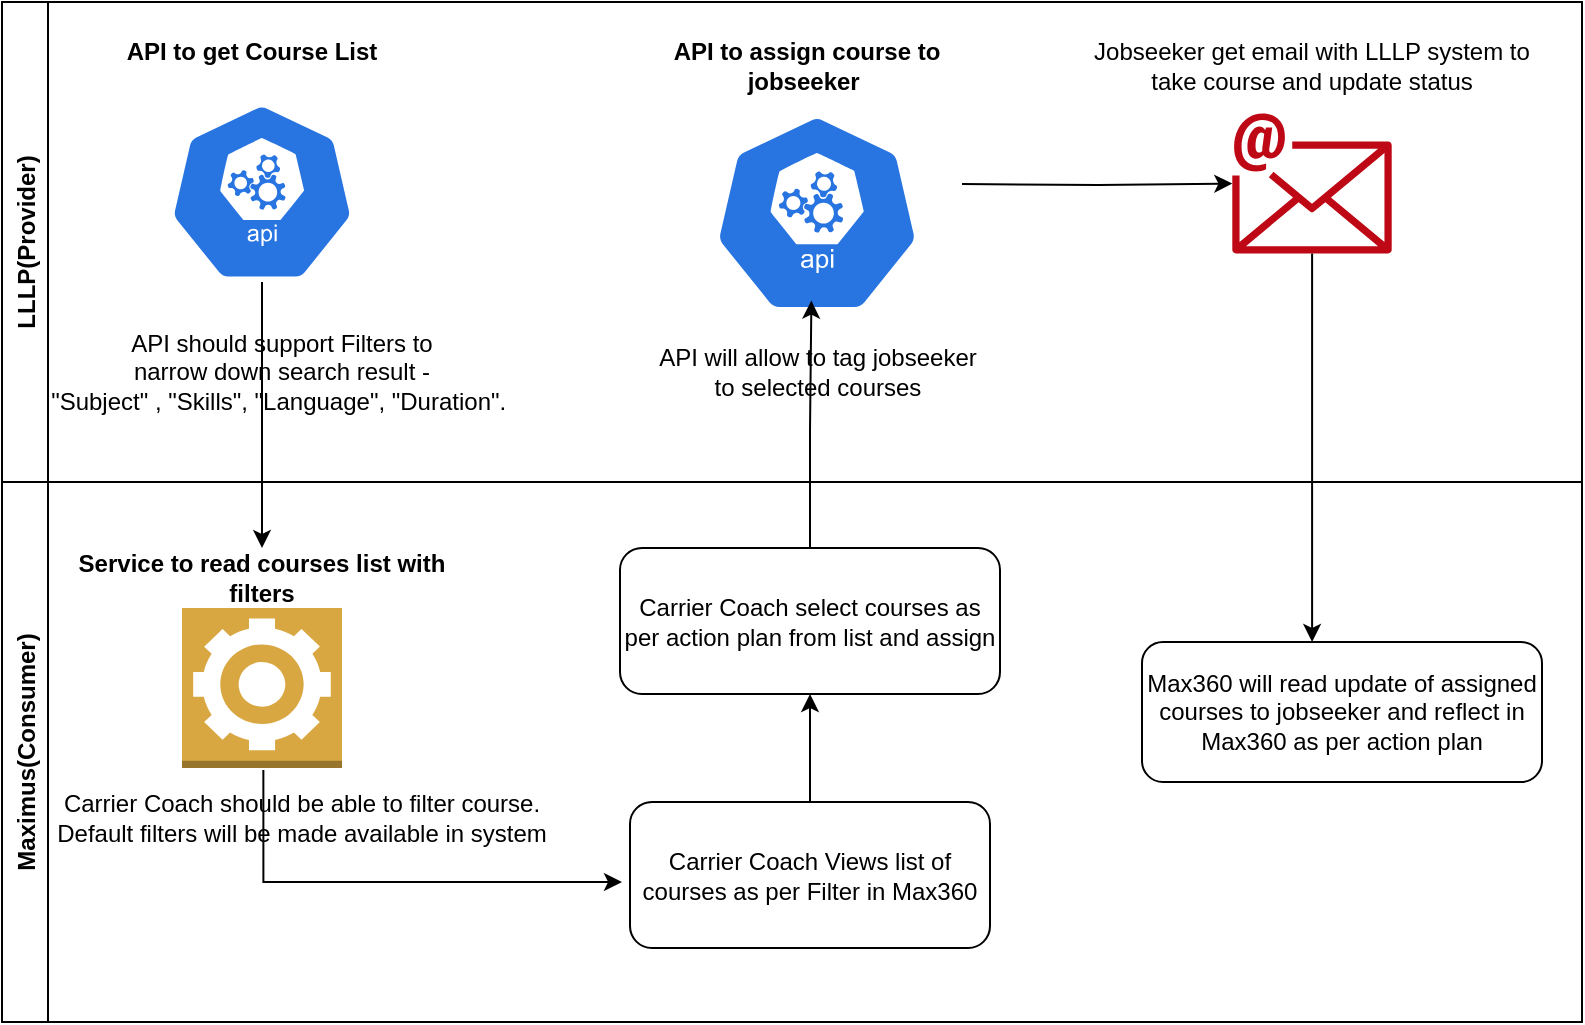 <mxfile version="20.3.0" type="github">
  <diagram id="eQsPHT9Uh_qtsqG_BhwN" name="Page-1">
    <mxGraphModel dx="1406" dy="792" grid="1" gridSize="10" guides="1" tooltips="1" connect="1" arrows="1" fold="1" page="1" pageScale="1" pageWidth="850" pageHeight="1100" math="0" shadow="0">
      <root>
        <mxCell id="0" />
        <mxCell id="1" parent="0" />
        <mxCell id="k0tY8qYlLfU_y4kBErJs-49" value="LLLP(Provider)" style="swimlane;horizontal=0;" vertex="1" parent="1">
          <mxGeometry x="40" y="90" width="790" height="240" as="geometry" />
        </mxCell>
        <mxCell id="k0tY8qYlLfU_y4kBErJs-52" value="" style="sketch=0;html=1;dashed=0;whitespace=wrap;fillColor=#2875E2;strokeColor=#ffffff;points=[[0.005,0.63,0],[0.1,0.2,0],[0.9,0.2,0],[0.5,0,0],[0.995,0.63,0],[0.72,0.99,0],[0.5,1,0],[0.28,0.99,0]];shape=mxgraph.kubernetes.icon;prIcon=api" vertex="1" parent="k0tY8qYlLfU_y4kBErJs-49">
          <mxGeometry x="70" y="50" width="120" height="90" as="geometry" />
        </mxCell>
        <mxCell id="k0tY8qYlLfU_y4kBErJs-53" value="&lt;b&gt;API to get Course List&lt;/b&gt;" style="text;html=1;strokeColor=none;fillColor=none;align=center;verticalAlign=middle;whiteSpace=wrap;rounded=0;" vertex="1" parent="k0tY8qYlLfU_y4kBErJs-49">
          <mxGeometry x="60" y="10" width="130" height="30" as="geometry" />
        </mxCell>
        <mxCell id="k0tY8qYlLfU_y4kBErJs-55" value="API should support Filters to &lt;br&gt;narrow down search result - &lt;br&gt;&quot;Subject&quot; , &quot;Skills&quot;, &quot;Language&quot;, &quot;Duration&quot;.&amp;nbsp;" style="text;html=1;strokeColor=none;fillColor=none;align=center;verticalAlign=middle;whiteSpace=wrap;rounded=0;" vertex="1" parent="k0tY8qYlLfU_y4kBErJs-49">
          <mxGeometry y="150" width="280" height="70" as="geometry" />
        </mxCell>
        <mxCell id="k0tY8qYlLfU_y4kBErJs-79" style="edgeStyle=orthogonalEdgeStyle;rounded=0;orthogonalLoop=1;jettySize=auto;html=1;" edge="1" parent="k0tY8qYlLfU_y4kBErJs-49" target="k0tY8qYlLfU_y4kBErJs-67">
          <mxGeometry relative="1" as="geometry">
            <mxPoint x="480" y="91" as="sourcePoint" />
          </mxGeometry>
        </mxCell>
        <mxCell id="k0tY8qYlLfU_y4kBErJs-64" value="" style="sketch=0;html=1;dashed=0;whitespace=wrap;fillColor=#2875E2;strokeColor=#ffffff;points=[[0.005,0.63,0],[0.1,0.2,0],[0.9,0.2,0],[0.5,0,0],[0.995,0.63,0],[0.72,0.99,0],[0.5,1,0],[0.28,0.99,0]];shape=mxgraph.kubernetes.icon;prIcon=api" vertex="1" parent="k0tY8qYlLfU_y4kBErJs-49">
          <mxGeometry x="337.5" y="55.5" width="140" height="100" as="geometry" />
        </mxCell>
        <mxCell id="k0tY8qYlLfU_y4kBErJs-65" value="&lt;b&gt;API to assign course to jobseeker&amp;nbsp;&lt;/b&gt;" style="text;html=1;strokeColor=none;fillColor=none;align=center;verticalAlign=middle;whiteSpace=wrap;rounded=0;" vertex="1" parent="k0tY8qYlLfU_y4kBErJs-49">
          <mxGeometry x="310" y="17" width="185" height="30" as="geometry" />
        </mxCell>
        <mxCell id="k0tY8qYlLfU_y4kBErJs-66" value="API will allow to tag jobseeker &lt;br&gt;to selected courses" style="text;html=1;strokeColor=none;fillColor=none;align=center;verticalAlign=middle;whiteSpace=wrap;rounded=0;" vertex="1" parent="k0tY8qYlLfU_y4kBErJs-49">
          <mxGeometry x="307.5" y="160" width="200" height="50" as="geometry" />
        </mxCell>
        <mxCell id="k0tY8qYlLfU_y4kBErJs-67" value="" style="sketch=0;outlineConnect=0;fontColor=#232F3E;gradientColor=none;fillColor=#BF0816;strokeColor=none;dashed=0;verticalLabelPosition=bottom;verticalAlign=top;align=center;html=1;fontSize=12;fontStyle=0;aspect=fixed;shape=mxgraph.aws4.email;" vertex="1" parent="k0tY8qYlLfU_y4kBErJs-49">
          <mxGeometry x="615.15" y="55.5" width="79.7" height="70.5" as="geometry" />
        </mxCell>
        <mxCell id="k0tY8qYlLfU_y4kBErJs-68" value="Jobseeker get email with LLLP system to take course and update status" style="text;html=1;strokeColor=none;fillColor=none;align=center;verticalAlign=middle;whiteSpace=wrap;rounded=0;" vertex="1" parent="k0tY8qYlLfU_y4kBErJs-49">
          <mxGeometry x="540" y="17" width="230" height="30" as="geometry" />
        </mxCell>
        <mxCell id="k0tY8qYlLfU_y4kBErJs-50" value="Maximus(Consumer)" style="swimlane;horizontal=0;" vertex="1" parent="1">
          <mxGeometry x="40" y="330" width="790" height="270" as="geometry" />
        </mxCell>
        <mxCell id="k0tY8qYlLfU_y4kBErJs-73" style="edgeStyle=orthogonalEdgeStyle;rounded=0;orthogonalLoop=1;jettySize=auto;html=1;exitX=0.431;exitY=0.02;exitDx=0;exitDy=0;exitPerimeter=0;" edge="1" parent="k0tY8qYlLfU_y4kBErJs-50" source="k0tY8qYlLfU_y4kBErJs-60">
          <mxGeometry relative="1" as="geometry">
            <mxPoint x="310" y="200" as="targetPoint" />
            <Array as="points">
              <mxPoint x="131" y="200" />
            </Array>
          </mxGeometry>
        </mxCell>
        <mxCell id="k0tY8qYlLfU_y4kBErJs-58" value="" style="outlineConnect=0;dashed=0;verticalLabelPosition=bottom;verticalAlign=top;align=center;html=1;shape=mxgraph.aws3.worker;fillColor=#D9A741;gradientColor=none;" vertex="1" parent="k0tY8qYlLfU_y4kBErJs-50">
          <mxGeometry x="90" y="63" width="80" height="80" as="geometry" />
        </mxCell>
        <mxCell id="k0tY8qYlLfU_y4kBErJs-59" value="&lt;b&gt;Service to read courses list with filters&lt;/b&gt;" style="text;html=1;strokeColor=none;fillColor=none;align=center;verticalAlign=middle;whiteSpace=wrap;rounded=0;" vertex="1" parent="k0tY8qYlLfU_y4kBErJs-50">
          <mxGeometry x="20" y="33" width="220" height="30" as="geometry" />
        </mxCell>
        <mxCell id="k0tY8qYlLfU_y4kBErJs-60" value="Carrier Coach should be able to filter course. Default filters will be made available in system" style="text;html=1;strokeColor=none;fillColor=none;align=center;verticalAlign=middle;whiteSpace=wrap;rounded=0;" vertex="1" parent="k0tY8qYlLfU_y4kBErJs-50">
          <mxGeometry x="10" y="143" width="280" height="50" as="geometry" />
        </mxCell>
        <mxCell id="k0tY8qYlLfU_y4kBErJs-75" value="" style="edgeStyle=orthogonalEdgeStyle;rounded=0;orthogonalLoop=1;jettySize=auto;html=1;" edge="1" parent="k0tY8qYlLfU_y4kBErJs-50" source="k0tY8qYlLfU_y4kBErJs-61" target="k0tY8qYlLfU_y4kBErJs-63">
          <mxGeometry relative="1" as="geometry" />
        </mxCell>
        <mxCell id="k0tY8qYlLfU_y4kBErJs-61" value="Carrier Coach Views list of courses as per Filter in Max360" style="rounded=1;whiteSpace=wrap;html=1;" vertex="1" parent="k0tY8qYlLfU_y4kBErJs-50">
          <mxGeometry x="314" y="160" width="180" height="73" as="geometry" />
        </mxCell>
        <mxCell id="k0tY8qYlLfU_y4kBErJs-63" value="Carrier Coach select courses as per action plan from list and assign" style="rounded=1;whiteSpace=wrap;html=1;" vertex="1" parent="k0tY8qYlLfU_y4kBErJs-50">
          <mxGeometry x="309" y="33" width="190" height="73" as="geometry" />
        </mxCell>
        <mxCell id="k0tY8qYlLfU_y4kBErJs-70" value="Max360 will read update of assigned courses to jobseeker and reflect in Max360 as per action plan" style="rounded=1;whiteSpace=wrap;html=1;" vertex="1" parent="k0tY8qYlLfU_y4kBErJs-50">
          <mxGeometry x="570" y="80" width="200" height="70" as="geometry" />
        </mxCell>
        <mxCell id="k0tY8qYlLfU_y4kBErJs-72" value="" style="edgeStyle=orthogonalEdgeStyle;rounded=0;orthogonalLoop=1;jettySize=auto;html=1;exitX=0.5;exitY=1;exitDx=0;exitDy=0;exitPerimeter=0;" edge="1" parent="1" source="k0tY8qYlLfU_y4kBErJs-52" target="k0tY8qYlLfU_y4kBErJs-59">
          <mxGeometry relative="1" as="geometry" />
        </mxCell>
        <mxCell id="k0tY8qYlLfU_y4kBErJs-78" style="edgeStyle=orthogonalEdgeStyle;rounded=0;orthogonalLoop=1;jettySize=auto;html=1;entryX=0.48;entryY=0.938;entryDx=0;entryDy=0;entryPerimeter=0;" edge="1" parent="1" source="k0tY8qYlLfU_y4kBErJs-63" target="k0tY8qYlLfU_y4kBErJs-64">
          <mxGeometry relative="1" as="geometry" />
        </mxCell>
        <mxCell id="k0tY8qYlLfU_y4kBErJs-80" style="edgeStyle=orthogonalEdgeStyle;rounded=0;orthogonalLoop=1;jettySize=auto;html=1;" edge="1" parent="1" source="k0tY8qYlLfU_y4kBErJs-67" target="k0tY8qYlLfU_y4kBErJs-70">
          <mxGeometry relative="1" as="geometry">
            <Array as="points">
              <mxPoint x="695" y="370" />
              <mxPoint x="695" y="370" />
            </Array>
          </mxGeometry>
        </mxCell>
      </root>
    </mxGraphModel>
  </diagram>
</mxfile>
